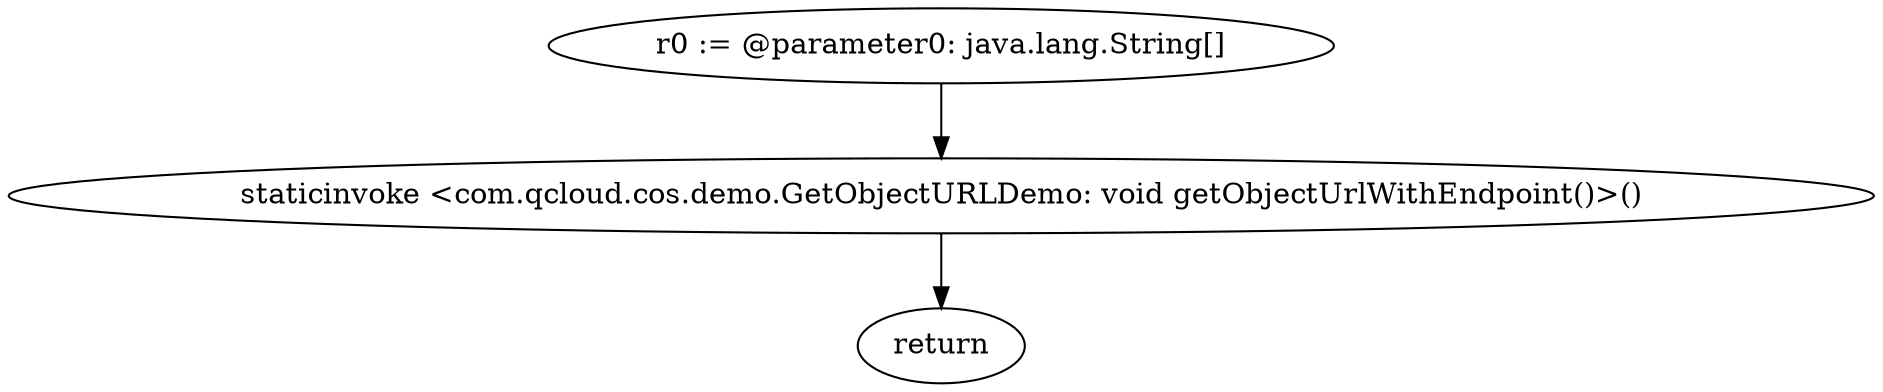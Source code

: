 digraph "unitGraph" {
    "r0 := @parameter0: java.lang.String[]"
    "staticinvoke <com.qcloud.cos.demo.GetObjectURLDemo: void getObjectUrlWithEndpoint()>()"
    "return"
    "r0 := @parameter0: java.lang.String[]"->"staticinvoke <com.qcloud.cos.demo.GetObjectURLDemo: void getObjectUrlWithEndpoint()>()";
    "staticinvoke <com.qcloud.cos.demo.GetObjectURLDemo: void getObjectUrlWithEndpoint()>()"->"return";
}
